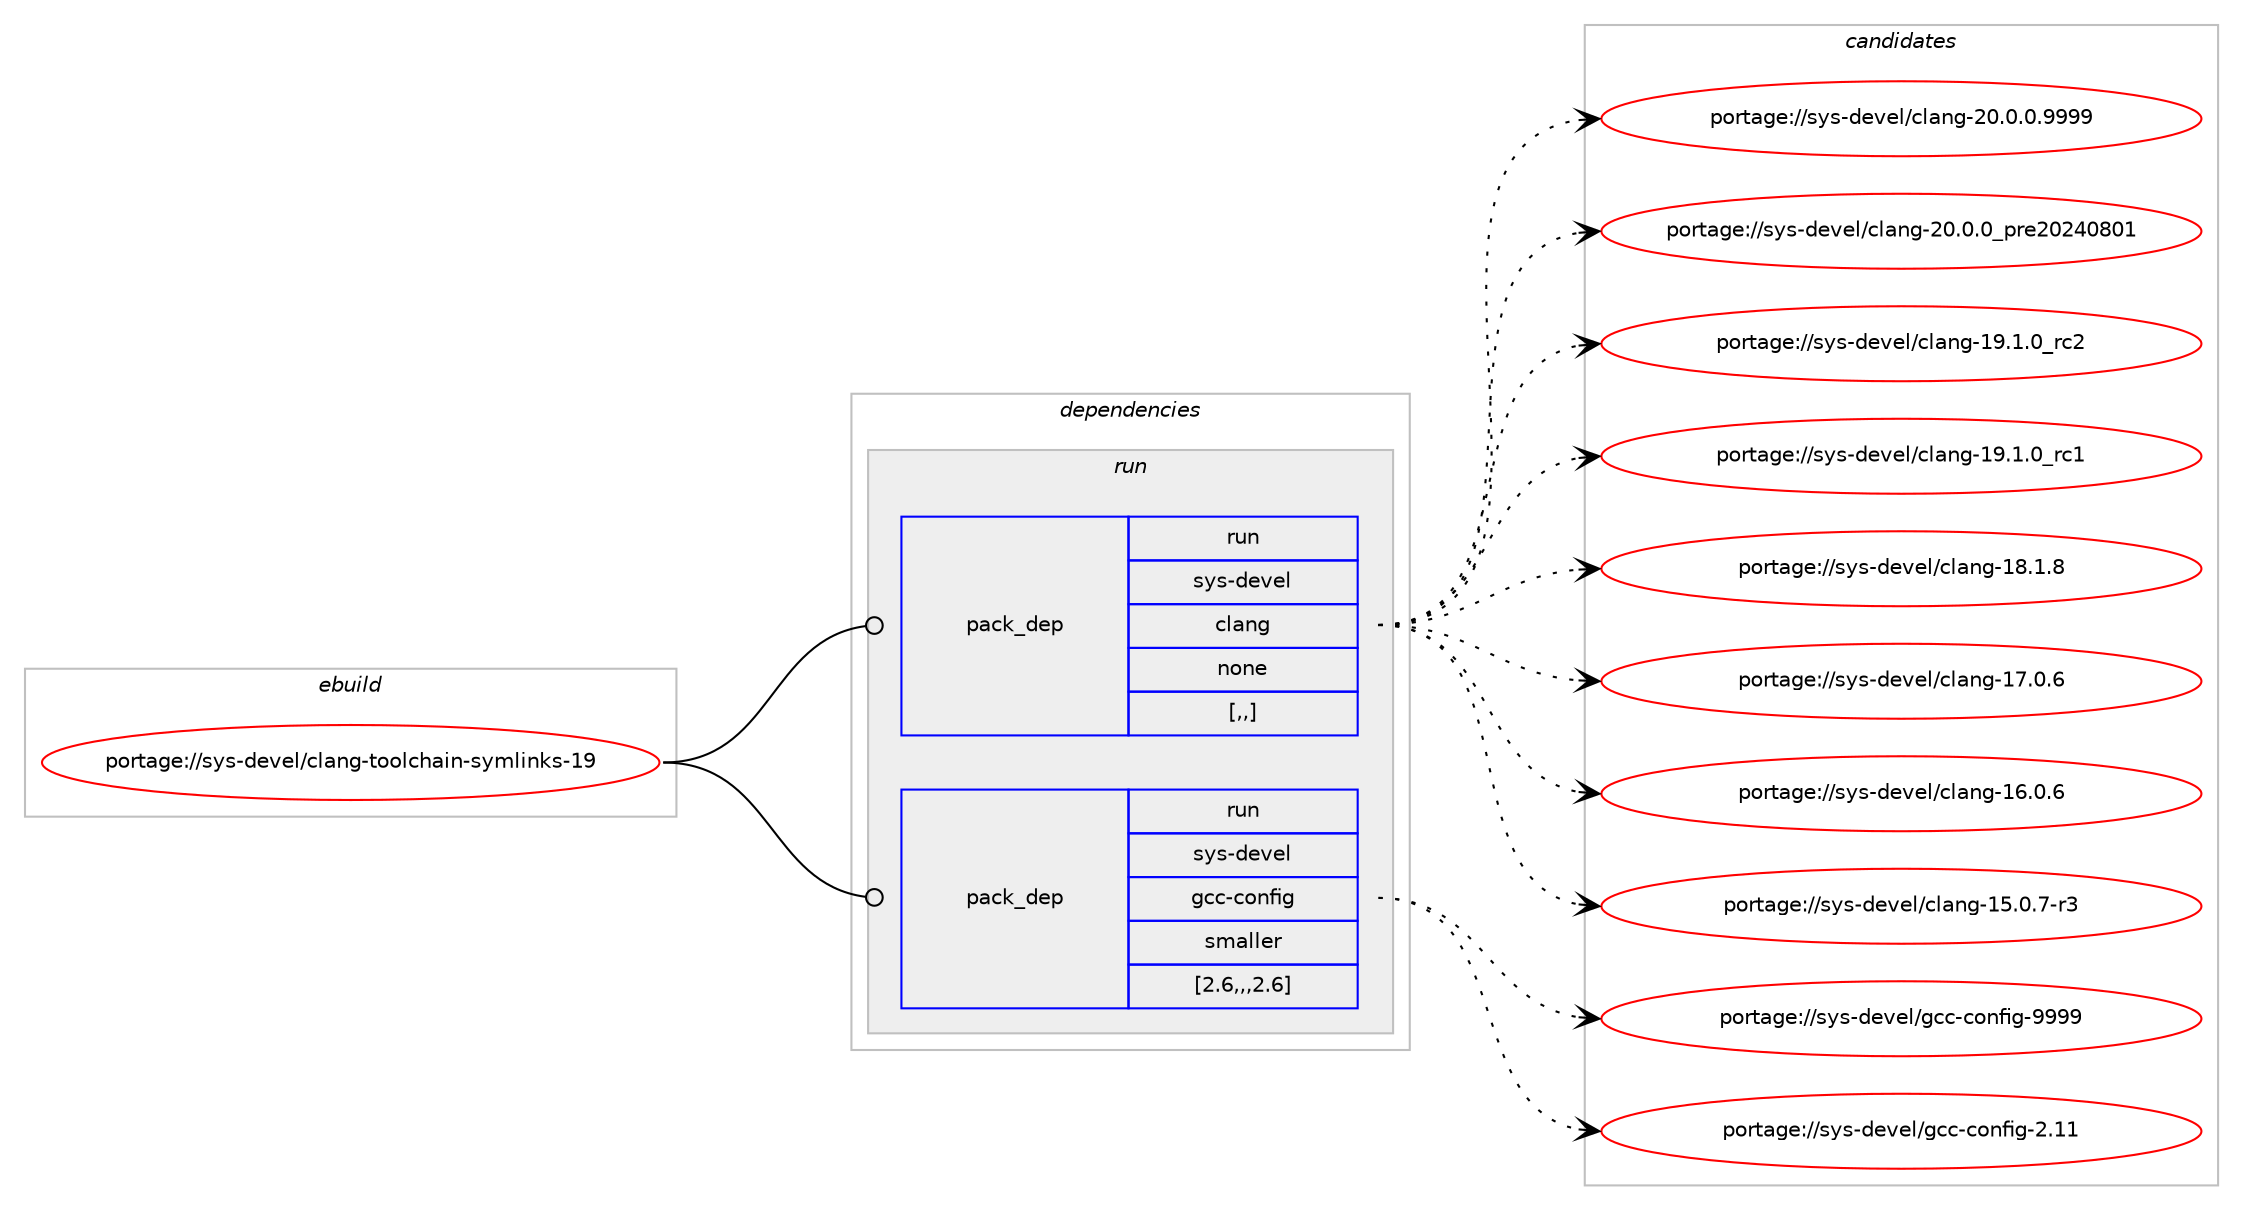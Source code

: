 digraph prolog {

# *************
# Graph options
# *************

newrank=true;
concentrate=true;
compound=true;
graph [rankdir=LR,fontname=Helvetica,fontsize=10,ranksep=1.5];#, ranksep=2.5, nodesep=0.2];
edge  [arrowhead=vee];
node  [fontname=Helvetica,fontsize=10];

# **********
# The ebuild
# **********

subgraph cluster_leftcol {
color=gray;
label=<<i>ebuild</i>>;
id [label="portage://sys-devel/clang-toolchain-symlinks-19", color=red, width=4, href="../sys-devel/clang-toolchain-symlinks-19.svg"];
}

# ****************
# The dependencies
# ****************

subgraph cluster_midcol {
color=gray;
label=<<i>dependencies</i>>;
subgraph cluster_compile {
fillcolor="#eeeeee";
style=filled;
label=<<i>compile</i>>;
}
subgraph cluster_compileandrun {
fillcolor="#eeeeee";
style=filled;
label=<<i>compile and run</i>>;
}
subgraph cluster_run {
fillcolor="#eeeeee";
style=filled;
label=<<i>run</i>>;
subgraph pack1748 {
dependency2163 [label=<<TABLE BORDER="0" CELLBORDER="1" CELLSPACING="0" CELLPADDING="4" WIDTH="220"><TR><TD ROWSPAN="6" CELLPADDING="30">pack_dep</TD></TR><TR><TD WIDTH="110">run</TD></TR><TR><TD>sys-devel</TD></TR><TR><TD>clang</TD></TR><TR><TD>none</TD></TR><TR><TD>[,,]</TD></TR></TABLE>>, shape=none, color=blue];
}
id:e -> dependency2163:w [weight=20,style="solid",arrowhead="odot"];
subgraph pack1749 {
dependency2164 [label=<<TABLE BORDER="0" CELLBORDER="1" CELLSPACING="0" CELLPADDING="4" WIDTH="220"><TR><TD ROWSPAN="6" CELLPADDING="30">pack_dep</TD></TR><TR><TD WIDTH="110">run</TD></TR><TR><TD>sys-devel</TD></TR><TR><TD>gcc-config</TD></TR><TR><TD>smaller</TD></TR><TR><TD>[2.6,,,2.6]</TD></TR></TABLE>>, shape=none, color=blue];
}
id:e -> dependency2164:w [weight=20,style="solid",arrowhead="odot"];
}
}

# **************
# The candidates
# **************

subgraph cluster_choices {
rank=same;
color=gray;
label=<<i>candidates</i>>;

subgraph choice1748 {
color=black;
nodesep=1;
choice11512111545100101118101108479910897110103455048464846484657575757 [label="portage://sys-devel/clang-20.0.0.9999", color=red, width=4,href="../sys-devel/clang-20.0.0.9999.svg"];
choice1151211154510010111810110847991089711010345504846484648951121141015048505248564849 [label="portage://sys-devel/clang-20.0.0_pre20240801", color=red, width=4,href="../sys-devel/clang-20.0.0_pre20240801.svg"];
choice1151211154510010111810110847991089711010345495746494648951149950 [label="portage://sys-devel/clang-19.1.0_rc2", color=red, width=4,href="../sys-devel/clang-19.1.0_rc2.svg"];
choice1151211154510010111810110847991089711010345495746494648951149949 [label="portage://sys-devel/clang-19.1.0_rc1", color=red, width=4,href="../sys-devel/clang-19.1.0_rc1.svg"];
choice1151211154510010111810110847991089711010345495646494656 [label="portage://sys-devel/clang-18.1.8", color=red, width=4,href="../sys-devel/clang-18.1.8.svg"];
choice1151211154510010111810110847991089711010345495546484654 [label="portage://sys-devel/clang-17.0.6", color=red, width=4,href="../sys-devel/clang-17.0.6.svg"];
choice1151211154510010111810110847991089711010345495446484654 [label="portage://sys-devel/clang-16.0.6", color=red, width=4,href="../sys-devel/clang-16.0.6.svg"];
choice11512111545100101118101108479910897110103454953464846554511451 [label="portage://sys-devel/clang-15.0.7-r3", color=red, width=4,href="../sys-devel/clang-15.0.7-r3.svg"];
dependency2163:e -> choice11512111545100101118101108479910897110103455048464846484657575757:w [style=dotted,weight="100"];
dependency2163:e -> choice1151211154510010111810110847991089711010345504846484648951121141015048505248564849:w [style=dotted,weight="100"];
dependency2163:e -> choice1151211154510010111810110847991089711010345495746494648951149950:w [style=dotted,weight="100"];
dependency2163:e -> choice1151211154510010111810110847991089711010345495746494648951149949:w [style=dotted,weight="100"];
dependency2163:e -> choice1151211154510010111810110847991089711010345495646494656:w [style=dotted,weight="100"];
dependency2163:e -> choice1151211154510010111810110847991089711010345495546484654:w [style=dotted,weight="100"];
dependency2163:e -> choice1151211154510010111810110847991089711010345495446484654:w [style=dotted,weight="100"];
dependency2163:e -> choice11512111545100101118101108479910897110103454953464846554511451:w [style=dotted,weight="100"];
}
subgraph choice1749 {
color=black;
nodesep=1;
choice1151211154510010111810110847103999945991111101021051034557575757 [label="portage://sys-devel/gcc-config-9999", color=red, width=4,href="../sys-devel/gcc-config-9999.svg"];
choice1151211154510010111810110847103999945991111101021051034550464949 [label="portage://sys-devel/gcc-config-2.11", color=red, width=4,href="../sys-devel/gcc-config-2.11.svg"];
dependency2164:e -> choice1151211154510010111810110847103999945991111101021051034557575757:w [style=dotted,weight="100"];
dependency2164:e -> choice1151211154510010111810110847103999945991111101021051034550464949:w [style=dotted,weight="100"];
}
}

}
